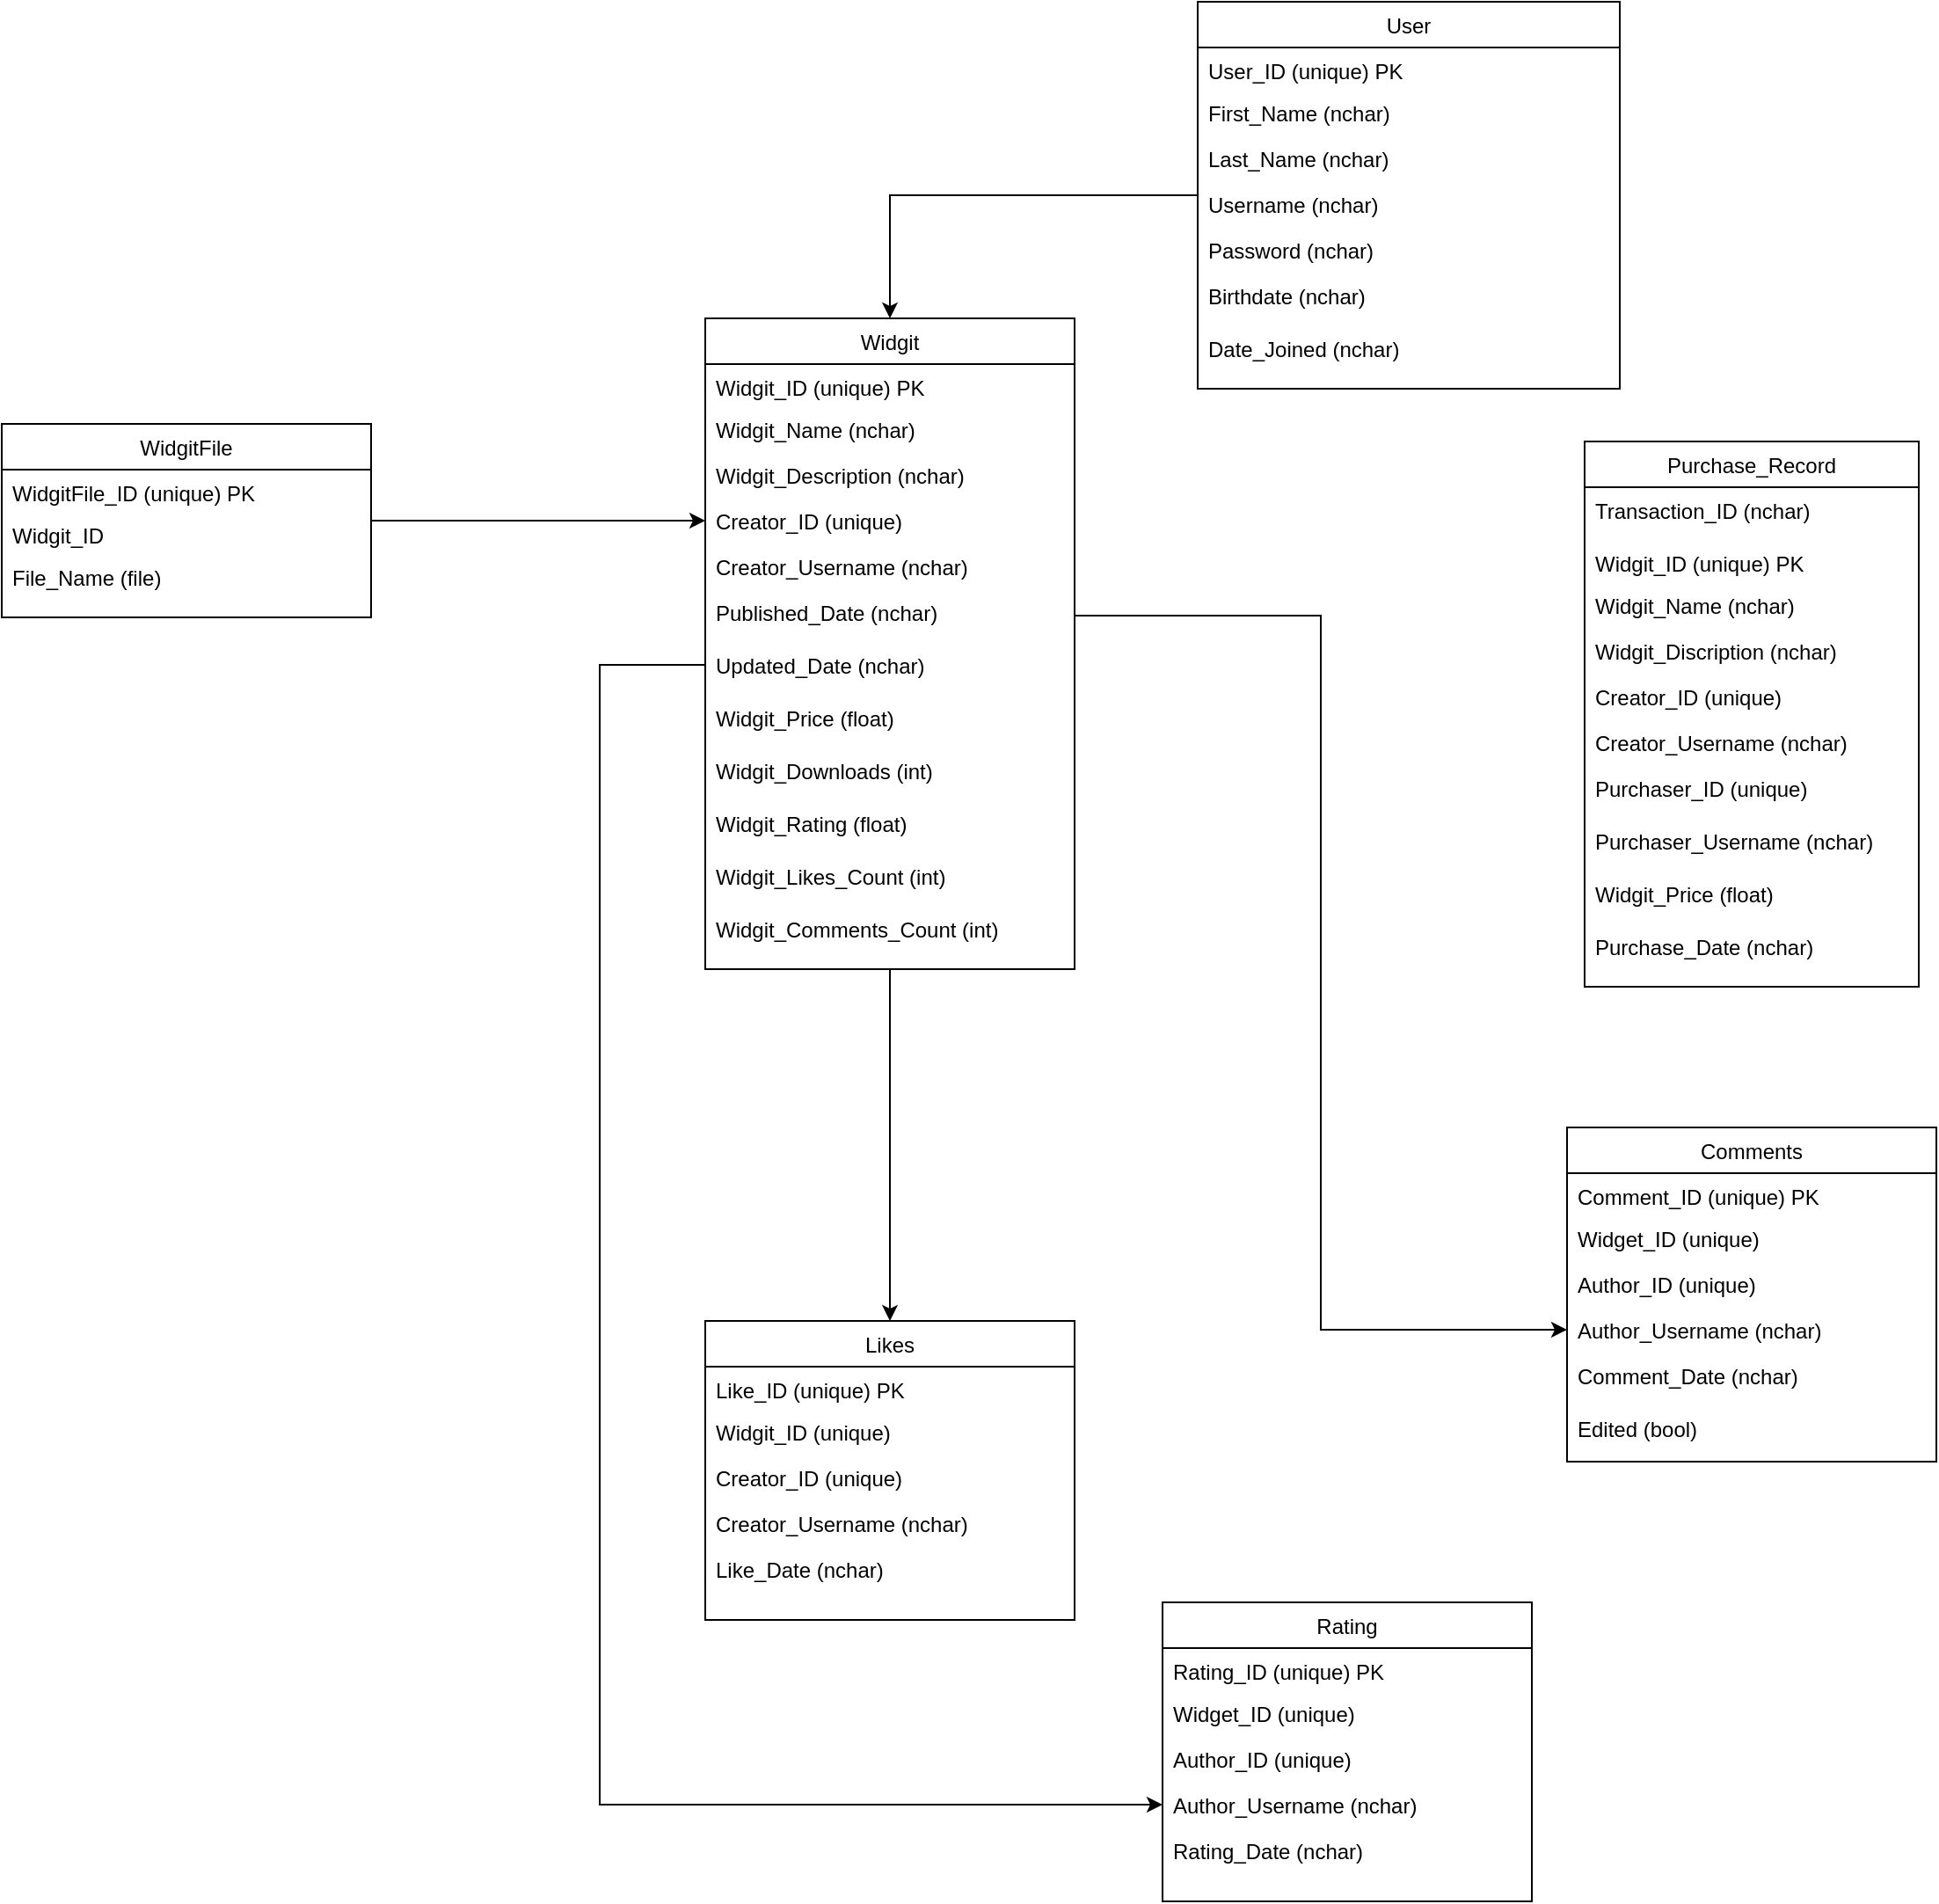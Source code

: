 <mxfile version="20.0.1" type="device"><diagram id="C5RBs43oDa-KdzZeNtuy" name="Page-1"><mxGraphModel dx="1651" dy="913" grid="1" gridSize="10" guides="1" tooltips="1" connect="1" arrows="1" fold="1" page="1" pageScale="1" pageWidth="827" pageHeight="1169" math="0" shadow="0"><root><mxCell id="WIyWlLk6GJQsqaUBKTNV-0"/><mxCell id="WIyWlLk6GJQsqaUBKTNV-1" parent="WIyWlLk6GJQsqaUBKTNV-0"/><mxCell id="Q9jxr-XGowPMga_Ae3CX-39" style="edgeStyle=orthogonalEdgeStyle;rounded=0;orthogonalLoop=1;jettySize=auto;html=1;entryX=0.5;entryY=0;entryDx=0;entryDy=0;" parent="WIyWlLk6GJQsqaUBKTNV-1" source="zkfFHV4jXpPFQw0GAbJ--17" target="at53Gy0_fEq2dd8mY13l-0" edge="1"><mxGeometry relative="1" as="geometry"/></mxCell><mxCell id="zkfFHV4jXpPFQw0GAbJ--17" value="User" style="swimlane;fontStyle=0;align=center;verticalAlign=top;childLayout=stackLayout;horizontal=1;startSize=26;horizontalStack=0;resizeParent=1;resizeLast=0;collapsible=1;marginBottom=0;rounded=0;shadow=0;strokeWidth=1;" parent="WIyWlLk6GJQsqaUBKTNV-1" vertex="1"><mxGeometry x="370" y="50" width="240" height="220" as="geometry"><mxRectangle x="334" y="80" width="160" height="26" as="alternateBounds"/></mxGeometry></mxCell><mxCell id="zkfFHV4jXpPFQw0GAbJ--18" value="User_ID (unique) PK" style="text;align=left;verticalAlign=top;spacingLeft=4;spacingRight=4;overflow=hidden;rotatable=0;points=[[0,0.5],[1,0.5]];portConstraint=eastwest;" parent="zkfFHV4jXpPFQw0GAbJ--17" vertex="1"><mxGeometry y="26" width="240" height="24" as="geometry"/></mxCell><mxCell id="kTDRf6M4w75iQrg6RXi9-18" value="First_Name (nchar)" style="text;align=left;verticalAlign=top;spacingLeft=4;spacingRight=4;overflow=hidden;rotatable=0;points=[[0,0.5],[1,0.5]];portConstraint=eastwest;rounded=0;shadow=0;html=0;" parent="zkfFHV4jXpPFQw0GAbJ--17" vertex="1"><mxGeometry y="50" width="240" height="26" as="geometry"/></mxCell><mxCell id="zkfFHV4jXpPFQw0GAbJ--19" value="Last_Name (nchar)" style="text;align=left;verticalAlign=top;spacingLeft=4;spacingRight=4;overflow=hidden;rotatable=0;points=[[0,0.5],[1,0.5]];portConstraint=eastwest;rounded=0;shadow=0;html=0;" parent="zkfFHV4jXpPFQw0GAbJ--17" vertex="1"><mxGeometry y="76" width="240" height="26" as="geometry"/></mxCell><mxCell id="zkfFHV4jXpPFQw0GAbJ--20" value="Username (nchar)" style="text;align=left;verticalAlign=top;spacingLeft=4;spacingRight=4;overflow=hidden;rotatable=0;points=[[0,0.5],[1,0.5]];portConstraint=eastwest;rounded=0;shadow=0;html=0;" parent="zkfFHV4jXpPFQw0GAbJ--17" vertex="1"><mxGeometry y="102" width="240" height="26" as="geometry"/></mxCell><mxCell id="zkfFHV4jXpPFQw0GAbJ--21" value="Password (nchar)" style="text;align=left;verticalAlign=top;spacingLeft=4;spacingRight=4;overflow=hidden;rotatable=0;points=[[0,0.5],[1,0.5]];portConstraint=eastwest;rounded=0;shadow=0;html=0;" parent="zkfFHV4jXpPFQw0GAbJ--17" vertex="1"><mxGeometry y="128" width="240" height="26" as="geometry"/></mxCell><mxCell id="zkfFHV4jXpPFQw0GAbJ--22" value="Birthdate (nchar) " style="text;align=left;verticalAlign=top;spacingLeft=4;spacingRight=4;overflow=hidden;rotatable=0;points=[[0,0.5],[1,0.5]];portConstraint=eastwest;rounded=0;shadow=0;html=0;" parent="zkfFHV4jXpPFQw0GAbJ--17" vertex="1"><mxGeometry y="154" width="240" height="30" as="geometry"/></mxCell><mxCell id="kTDRf6M4w75iQrg6RXi9-0" value="Date_Joined (nchar)" style="text;align=left;verticalAlign=top;spacingLeft=4;spacingRight=4;overflow=hidden;rotatable=0;points=[[0,0.5],[1,0.5]];portConstraint=eastwest;rounded=0;shadow=0;html=0;" parent="zkfFHV4jXpPFQw0GAbJ--17" vertex="1"><mxGeometry y="184" width="240" height="30" as="geometry"/></mxCell><mxCell id="Q9jxr-XGowPMga_Ae3CX-40" style="edgeStyle=orthogonalEdgeStyle;rounded=0;orthogonalLoop=1;jettySize=auto;html=1;entryX=0.5;entryY=0;entryDx=0;entryDy=0;" parent="WIyWlLk6GJQsqaUBKTNV-1" source="at53Gy0_fEq2dd8mY13l-0" target="Q9jxr-XGowPMga_Ae3CX-23" edge="1"><mxGeometry relative="1" as="geometry"/></mxCell><mxCell id="Q9jxr-XGowPMga_Ae3CX-42" style="edgeStyle=orthogonalEdgeStyle;rounded=0;orthogonalLoop=1;jettySize=auto;html=1;entryX=0;entryY=0.5;entryDx=0;entryDy=0;" parent="WIyWlLk6GJQsqaUBKTNV-1" source="at53Gy0_fEq2dd8mY13l-0" target="Q9jxr-XGowPMga_Ae3CX-35" edge="1"><mxGeometry relative="1" as="geometry"><mxPoint x="50" y="1100" as="targetPoint"/><Array as="points"><mxPoint x="30" y="427"/><mxPoint x="30" y="1075"/></Array></mxGeometry></mxCell><mxCell id="at53Gy0_fEq2dd8mY13l-0" value="Widgit" style="swimlane;fontStyle=0;align=center;verticalAlign=top;childLayout=stackLayout;horizontal=1;startSize=26;horizontalStack=0;resizeParent=1;resizeLast=0;collapsible=1;marginBottom=0;rounded=0;shadow=0;strokeWidth=1;" parent="WIyWlLk6GJQsqaUBKTNV-1" vertex="1"><mxGeometry x="90" y="230" width="210" height="370" as="geometry"><mxRectangle x="334" y="80" width="160" height="26" as="alternateBounds"/></mxGeometry></mxCell><mxCell id="at53Gy0_fEq2dd8mY13l-1" value="Widgit_ID (unique) PK" style="text;align=left;verticalAlign=top;spacingLeft=4;spacingRight=4;overflow=hidden;rotatable=0;points=[[0,0.5],[1,0.5]];portConstraint=eastwest;" parent="at53Gy0_fEq2dd8mY13l-0" vertex="1"><mxGeometry y="26" width="210" height="24" as="geometry"/></mxCell><mxCell id="at53Gy0_fEq2dd8mY13l-2" value="Widgit_Name (nchar)" style="text;align=left;verticalAlign=top;spacingLeft=4;spacingRight=4;overflow=hidden;rotatable=0;points=[[0,0.5],[1,0.5]];portConstraint=eastwest;rounded=0;shadow=0;html=0;" parent="at53Gy0_fEq2dd8mY13l-0" vertex="1"><mxGeometry y="50" width="210" height="26" as="geometry"/></mxCell><mxCell id="at53Gy0_fEq2dd8mY13l-3" value="Widgit_Description (nchar)" style="text;align=left;verticalAlign=top;spacingLeft=4;spacingRight=4;overflow=hidden;rotatable=0;points=[[0,0.5],[1,0.5]];portConstraint=eastwest;rounded=0;shadow=0;html=0;" parent="at53Gy0_fEq2dd8mY13l-0" vertex="1"><mxGeometry y="76" width="210" height="26" as="geometry"/></mxCell><mxCell id="at53Gy0_fEq2dd8mY13l-4" value="Creator_ID (unique)" style="text;align=left;verticalAlign=top;spacingLeft=4;spacingRight=4;overflow=hidden;rotatable=0;points=[[0,0.5],[1,0.5]];portConstraint=eastwest;rounded=0;shadow=0;html=0;" parent="at53Gy0_fEq2dd8mY13l-0" vertex="1"><mxGeometry y="102" width="210" height="26" as="geometry"/></mxCell><mxCell id="at53Gy0_fEq2dd8mY13l-5" value="Creator_Username (nchar)" style="text;align=left;verticalAlign=top;spacingLeft=4;spacingRight=4;overflow=hidden;rotatable=0;points=[[0,0.5],[1,0.5]];portConstraint=eastwest;rounded=0;shadow=0;html=0;" parent="at53Gy0_fEq2dd8mY13l-0" vertex="1"><mxGeometry y="128" width="210" height="26" as="geometry"/></mxCell><mxCell id="at53Gy0_fEq2dd8mY13l-6" value="Published_Date (nchar) " style="text;align=left;verticalAlign=top;spacingLeft=4;spacingRight=4;overflow=hidden;rotatable=0;points=[[0,0.5],[1,0.5]];portConstraint=eastwest;rounded=0;shadow=0;html=0;" parent="at53Gy0_fEq2dd8mY13l-0" vertex="1"><mxGeometry y="154" width="210" height="30" as="geometry"/></mxCell><mxCell id="at53Gy0_fEq2dd8mY13l-7" value="Updated_Date (nchar)" style="text;align=left;verticalAlign=top;spacingLeft=4;spacingRight=4;overflow=hidden;rotatable=0;points=[[0,0.5],[1,0.5]];portConstraint=eastwest;rounded=0;shadow=0;html=0;" parent="at53Gy0_fEq2dd8mY13l-0" vertex="1"><mxGeometry y="184" width="210" height="30" as="geometry"/></mxCell><mxCell id="at53Gy0_fEq2dd8mY13l-8" value="Widgit_Price (float)" style="text;align=left;verticalAlign=top;spacingLeft=4;spacingRight=4;overflow=hidden;rotatable=0;points=[[0,0.5],[1,0.5]];portConstraint=eastwest;rounded=0;shadow=0;html=0;" parent="at53Gy0_fEq2dd8mY13l-0" vertex="1"><mxGeometry y="214" width="210" height="30" as="geometry"/></mxCell><mxCell id="at53Gy0_fEq2dd8mY13l-13" value="Widgit_Downloads (int)" style="text;align=left;verticalAlign=top;spacingLeft=4;spacingRight=4;overflow=hidden;rotatable=0;points=[[0,0.5],[1,0.5]];portConstraint=eastwest;rounded=0;shadow=0;html=0;" parent="at53Gy0_fEq2dd8mY13l-0" vertex="1"><mxGeometry y="244" width="210" height="30" as="geometry"/></mxCell><mxCell id="at53Gy0_fEq2dd8mY13l-14" value="Widgit_Rating (float)" style="text;align=left;verticalAlign=top;spacingLeft=4;spacingRight=4;overflow=hidden;rotatable=0;points=[[0,0.5],[1,0.5]];portConstraint=eastwest;rounded=0;shadow=0;html=0;" parent="at53Gy0_fEq2dd8mY13l-0" vertex="1"><mxGeometry y="274" width="210" height="30" as="geometry"/></mxCell><mxCell id="Q9jxr-XGowPMga_Ae3CX-19" value="Widgit_Likes_Count (int)" style="text;align=left;verticalAlign=top;spacingLeft=4;spacingRight=4;overflow=hidden;rotatable=0;points=[[0,0.5],[1,0.5]];portConstraint=eastwest;rounded=0;shadow=0;html=0;" parent="at53Gy0_fEq2dd8mY13l-0" vertex="1"><mxGeometry y="304" width="210" height="30" as="geometry"/></mxCell><mxCell id="Q9jxr-XGowPMga_Ae3CX-20" value="Widgit_Comments_Count (int)" style="text;align=left;verticalAlign=top;spacingLeft=4;spacingRight=4;overflow=hidden;rotatable=0;points=[[0,0.5],[1,0.5]];portConstraint=eastwest;rounded=0;shadow=0;html=0;" parent="at53Gy0_fEq2dd8mY13l-0" vertex="1"><mxGeometry y="334" width="210" height="30" as="geometry"/></mxCell><mxCell id="at53Gy0_fEq2dd8mY13l-64" value="Purchase_Record" style="swimlane;fontStyle=0;align=center;verticalAlign=top;childLayout=stackLayout;horizontal=1;startSize=26;horizontalStack=0;resizeParent=1;resizeLast=0;collapsible=1;marginBottom=0;rounded=0;shadow=0;strokeWidth=1;" parent="WIyWlLk6GJQsqaUBKTNV-1" vertex="1"><mxGeometry x="590" y="300" width="190" height="310" as="geometry"><mxRectangle x="334" y="80" width="160" height="26" as="alternateBounds"/></mxGeometry></mxCell><mxCell id="at53Gy0_fEq2dd8mY13l-74" value="Transaction_ID (nchar)" style="text;align=left;verticalAlign=top;spacingLeft=4;spacingRight=4;overflow=hidden;rotatable=0;points=[[0,0.5],[1,0.5]];portConstraint=eastwest;rounded=0;shadow=0;html=0;" parent="at53Gy0_fEq2dd8mY13l-64" vertex="1"><mxGeometry y="26" width="190" height="30" as="geometry"/></mxCell><mxCell id="at53Gy0_fEq2dd8mY13l-65" value="Widgit_ID (unique) PK" style="text;align=left;verticalAlign=top;spacingLeft=4;spacingRight=4;overflow=hidden;rotatable=0;points=[[0,0.5],[1,0.5]];portConstraint=eastwest;" parent="at53Gy0_fEq2dd8mY13l-64" vertex="1"><mxGeometry y="56" width="190" height="24" as="geometry"/></mxCell><mxCell id="at53Gy0_fEq2dd8mY13l-66" value="Widgit_Name (nchar)" style="text;align=left;verticalAlign=top;spacingLeft=4;spacingRight=4;overflow=hidden;rotatable=0;points=[[0,0.5],[1,0.5]];portConstraint=eastwest;rounded=0;shadow=0;html=0;" parent="at53Gy0_fEq2dd8mY13l-64" vertex="1"><mxGeometry y="80" width="190" height="26" as="geometry"/></mxCell><mxCell id="at53Gy0_fEq2dd8mY13l-67" value="Widgit_Discription (nchar)" style="text;align=left;verticalAlign=top;spacingLeft=4;spacingRight=4;overflow=hidden;rotatable=0;points=[[0,0.5],[1,0.5]];portConstraint=eastwest;rounded=0;shadow=0;html=0;" parent="at53Gy0_fEq2dd8mY13l-64" vertex="1"><mxGeometry y="106" width="190" height="26" as="geometry"/></mxCell><mxCell id="at53Gy0_fEq2dd8mY13l-68" value="Creator_ID (unique)" style="text;align=left;verticalAlign=top;spacingLeft=4;spacingRight=4;overflow=hidden;rotatable=0;points=[[0,0.5],[1,0.5]];portConstraint=eastwest;rounded=0;shadow=0;html=0;" parent="at53Gy0_fEq2dd8mY13l-64" vertex="1"><mxGeometry y="132" width="190" height="26" as="geometry"/></mxCell><mxCell id="at53Gy0_fEq2dd8mY13l-69" value="Creator_Username (nchar)" style="text;align=left;verticalAlign=top;spacingLeft=4;spacingRight=4;overflow=hidden;rotatable=0;points=[[0,0.5],[1,0.5]];portConstraint=eastwest;rounded=0;shadow=0;html=0;" parent="at53Gy0_fEq2dd8mY13l-64" vertex="1"><mxGeometry y="158" width="190" height="26" as="geometry"/></mxCell><mxCell id="at53Gy0_fEq2dd8mY13l-70" value="Purchaser_ID (unique)" style="text;align=left;verticalAlign=top;spacingLeft=4;spacingRight=4;overflow=hidden;rotatable=0;points=[[0,0.5],[1,0.5]];portConstraint=eastwest;rounded=0;shadow=0;html=0;" parent="at53Gy0_fEq2dd8mY13l-64" vertex="1"><mxGeometry y="184" width="190" height="30" as="geometry"/></mxCell><mxCell id="at53Gy0_fEq2dd8mY13l-71" value="Purchaser_Username (nchar)" style="text;align=left;verticalAlign=top;spacingLeft=4;spacingRight=4;overflow=hidden;rotatable=0;points=[[0,0.5],[1,0.5]];portConstraint=eastwest;rounded=0;shadow=0;html=0;" parent="at53Gy0_fEq2dd8mY13l-64" vertex="1"><mxGeometry y="214" width="190" height="30" as="geometry"/></mxCell><mxCell id="at53Gy0_fEq2dd8mY13l-72" value="Widgit_Price (float)" style="text;align=left;verticalAlign=top;spacingLeft=4;spacingRight=4;overflow=hidden;rotatable=0;points=[[0,0.5],[1,0.5]];portConstraint=eastwest;rounded=0;shadow=0;html=0;" parent="at53Gy0_fEq2dd8mY13l-64" vertex="1"><mxGeometry y="244" width="190" height="30" as="geometry"/></mxCell><mxCell id="at53Gy0_fEq2dd8mY13l-73" value="Purchase_Date (nchar)" style="text;align=left;verticalAlign=top;spacingLeft=4;spacingRight=4;overflow=hidden;rotatable=0;points=[[0,0.5],[1,0.5]];portConstraint=eastwest;rounded=0;shadow=0;html=0;" parent="at53Gy0_fEq2dd8mY13l-64" vertex="1"><mxGeometry y="274" width="190" height="30" as="geometry"/></mxCell><mxCell id="Q9jxr-XGowPMga_Ae3CX-4" value="Comments" style="swimlane;fontStyle=0;align=center;verticalAlign=top;childLayout=stackLayout;horizontal=1;startSize=26;horizontalStack=0;resizeParent=1;resizeLast=0;collapsible=1;marginBottom=0;rounded=0;shadow=0;strokeWidth=1;" parent="WIyWlLk6GJQsqaUBKTNV-1" vertex="1"><mxGeometry x="580" y="690" width="210" height="190" as="geometry"><mxRectangle x="334" y="80" width="160" height="26" as="alternateBounds"/></mxGeometry></mxCell><mxCell id="Q9jxr-XGowPMga_Ae3CX-5" value="Comment_ID (unique) PK" style="text;align=left;verticalAlign=top;spacingLeft=4;spacingRight=4;overflow=hidden;rotatable=0;points=[[0,0.5],[1,0.5]];portConstraint=eastwest;" parent="Q9jxr-XGowPMga_Ae3CX-4" vertex="1"><mxGeometry y="26" width="210" height="24" as="geometry"/></mxCell><mxCell id="Q9jxr-XGowPMga_Ae3CX-6" value="Widget_ID (unique) " style="text;align=left;verticalAlign=top;spacingLeft=4;spacingRight=4;overflow=hidden;rotatable=0;points=[[0,0.5],[1,0.5]];portConstraint=eastwest;rounded=0;shadow=0;html=0;" parent="Q9jxr-XGowPMga_Ae3CX-4" vertex="1"><mxGeometry y="50" width="210" height="26" as="geometry"/></mxCell><mxCell id="Q9jxr-XGowPMga_Ae3CX-8" value="Author_ID (unique)" style="text;align=left;verticalAlign=top;spacingLeft=4;spacingRight=4;overflow=hidden;rotatable=0;points=[[0,0.5],[1,0.5]];portConstraint=eastwest;rounded=0;shadow=0;html=0;" parent="Q9jxr-XGowPMga_Ae3CX-4" vertex="1"><mxGeometry y="76" width="210" height="26" as="geometry"/></mxCell><mxCell id="Q9jxr-XGowPMga_Ae3CX-9" value="Author_Username (nchar)" style="text;align=left;verticalAlign=top;spacingLeft=4;spacingRight=4;overflow=hidden;rotatable=0;points=[[0,0.5],[1,0.5]];portConstraint=eastwest;rounded=0;shadow=0;html=0;" parent="Q9jxr-XGowPMga_Ae3CX-4" vertex="1"><mxGeometry y="102" width="210" height="26" as="geometry"/></mxCell><mxCell id="Q9jxr-XGowPMga_Ae3CX-10" value="Comment_Date (nchar) " style="text;align=left;verticalAlign=top;spacingLeft=4;spacingRight=4;overflow=hidden;rotatable=0;points=[[0,0.5],[1,0.5]];portConstraint=eastwest;rounded=0;shadow=0;html=0;" parent="Q9jxr-XGowPMga_Ae3CX-4" vertex="1"><mxGeometry y="128" width="210" height="30" as="geometry"/></mxCell><mxCell id="Q9jxr-XGowPMga_Ae3CX-22" value="Edited (bool)" style="text;align=left;verticalAlign=top;spacingLeft=4;spacingRight=4;overflow=hidden;rotatable=0;points=[[0,0.5],[1,0.5]];portConstraint=eastwest;rounded=0;shadow=0;html=0;" parent="Q9jxr-XGowPMga_Ae3CX-4" vertex="1"><mxGeometry y="158" width="210" height="30" as="geometry"/></mxCell><mxCell id="Q9jxr-XGowPMga_Ae3CX-23" value="Likes" style="swimlane;fontStyle=0;align=center;verticalAlign=top;childLayout=stackLayout;horizontal=1;startSize=26;horizontalStack=0;resizeParent=1;resizeLast=0;collapsible=1;marginBottom=0;rounded=0;shadow=0;strokeWidth=1;" parent="WIyWlLk6GJQsqaUBKTNV-1" vertex="1"><mxGeometry x="90" y="800" width="210" height="170" as="geometry"><mxRectangle x="334" y="80" width="160" height="26" as="alternateBounds"/></mxGeometry></mxCell><mxCell id="Q9jxr-XGowPMga_Ae3CX-24" value="Like_ID (unique) PK" style="text;align=left;verticalAlign=top;spacingLeft=4;spacingRight=4;overflow=hidden;rotatable=0;points=[[0,0.5],[1,0.5]];portConstraint=eastwest;" parent="Q9jxr-XGowPMga_Ae3CX-23" vertex="1"><mxGeometry y="26" width="210" height="24" as="geometry"/></mxCell><mxCell id="Q9jxr-XGowPMga_Ae3CX-25" value="Widgit_ID (unique) " style="text;align=left;verticalAlign=top;spacingLeft=4;spacingRight=4;overflow=hidden;rotatable=0;points=[[0,0.5],[1,0.5]];portConstraint=eastwest;rounded=0;shadow=0;html=0;" parent="Q9jxr-XGowPMga_Ae3CX-23" vertex="1"><mxGeometry y="50" width="210" height="26" as="geometry"/></mxCell><mxCell id="Q9jxr-XGowPMga_Ae3CX-26" value="Creator_ID (unique)" style="text;align=left;verticalAlign=top;spacingLeft=4;spacingRight=4;overflow=hidden;rotatable=0;points=[[0,0.5],[1,0.5]];portConstraint=eastwest;rounded=0;shadow=0;html=0;" parent="Q9jxr-XGowPMga_Ae3CX-23" vertex="1"><mxGeometry y="76" width="210" height="26" as="geometry"/></mxCell><mxCell id="Q9jxr-XGowPMga_Ae3CX-27" value="Creator_Username (nchar)" style="text;align=left;verticalAlign=top;spacingLeft=4;spacingRight=4;overflow=hidden;rotatable=0;points=[[0,0.5],[1,0.5]];portConstraint=eastwest;rounded=0;shadow=0;html=0;" parent="Q9jxr-XGowPMga_Ae3CX-23" vertex="1"><mxGeometry y="102" width="210" height="26" as="geometry"/></mxCell><mxCell id="Q9jxr-XGowPMga_Ae3CX-28" value="Like_Date (nchar) " style="text;align=left;verticalAlign=top;spacingLeft=4;spacingRight=4;overflow=hidden;rotatable=0;points=[[0,0.5],[1,0.5]];portConstraint=eastwest;rounded=0;shadow=0;html=0;" parent="Q9jxr-XGowPMga_Ae3CX-23" vertex="1"><mxGeometry y="128" width="210" height="30" as="geometry"/></mxCell><mxCell id="Q9jxr-XGowPMga_Ae3CX-31" value="Rating" style="swimlane;fontStyle=0;align=center;verticalAlign=top;childLayout=stackLayout;horizontal=1;startSize=26;horizontalStack=0;resizeParent=1;resizeLast=0;collapsible=1;marginBottom=0;rounded=0;shadow=0;strokeWidth=1;" parent="WIyWlLk6GJQsqaUBKTNV-1" vertex="1"><mxGeometry x="350" y="960" width="210" height="170" as="geometry"><mxRectangle x="334" y="80" width="160" height="26" as="alternateBounds"/></mxGeometry></mxCell><mxCell id="Q9jxr-XGowPMga_Ae3CX-32" value="Rating_ID (unique) PK" style="text;align=left;verticalAlign=top;spacingLeft=4;spacingRight=4;overflow=hidden;rotatable=0;points=[[0,0.5],[1,0.5]];portConstraint=eastwest;" parent="Q9jxr-XGowPMga_Ae3CX-31" vertex="1"><mxGeometry y="26" width="210" height="24" as="geometry"/></mxCell><mxCell id="Q9jxr-XGowPMga_Ae3CX-33" value="Widget_ID (unique) " style="text;align=left;verticalAlign=top;spacingLeft=4;spacingRight=4;overflow=hidden;rotatable=0;points=[[0,0.5],[1,0.5]];portConstraint=eastwest;rounded=0;shadow=0;html=0;" parent="Q9jxr-XGowPMga_Ae3CX-31" vertex="1"><mxGeometry y="50" width="210" height="26" as="geometry"/></mxCell><mxCell id="Q9jxr-XGowPMga_Ae3CX-34" value="Author_ID (unique)" style="text;align=left;verticalAlign=top;spacingLeft=4;spacingRight=4;overflow=hidden;rotatable=0;points=[[0,0.5],[1,0.5]];portConstraint=eastwest;rounded=0;shadow=0;html=0;" parent="Q9jxr-XGowPMga_Ae3CX-31" vertex="1"><mxGeometry y="76" width="210" height="26" as="geometry"/></mxCell><mxCell id="Q9jxr-XGowPMga_Ae3CX-35" value="Author_Username (nchar)" style="text;align=left;verticalAlign=top;spacingLeft=4;spacingRight=4;overflow=hidden;rotatable=0;points=[[0,0.5],[1,0.5]];portConstraint=eastwest;rounded=0;shadow=0;html=0;" parent="Q9jxr-XGowPMga_Ae3CX-31" vertex="1"><mxGeometry y="102" width="210" height="26" as="geometry"/></mxCell><mxCell id="Q9jxr-XGowPMga_Ae3CX-36" value="Rating_Date (nchar) " style="text;align=left;verticalAlign=top;spacingLeft=4;spacingRight=4;overflow=hidden;rotatable=0;points=[[0,0.5],[1,0.5]];portConstraint=eastwest;rounded=0;shadow=0;html=0;" parent="Q9jxr-XGowPMga_Ae3CX-31" vertex="1"><mxGeometry y="128" width="210" height="30" as="geometry"/></mxCell><mxCell id="Q9jxr-XGowPMga_Ae3CX-41" style="edgeStyle=orthogonalEdgeStyle;rounded=0;orthogonalLoop=1;jettySize=auto;html=1;entryX=0;entryY=0.5;entryDx=0;entryDy=0;" parent="WIyWlLk6GJQsqaUBKTNV-1" source="at53Gy0_fEq2dd8mY13l-6" target="Q9jxr-XGowPMga_Ae3CX-9" edge="1"><mxGeometry relative="1" as="geometry"/></mxCell><mxCell id="cVSemzF6oifb8aHhb7dH-16" style="edgeStyle=orthogonalEdgeStyle;rounded=0;orthogonalLoop=1;jettySize=auto;html=1;entryX=0;entryY=0.5;entryDx=0;entryDy=0;" edge="1" parent="WIyWlLk6GJQsqaUBKTNV-1" source="cVSemzF6oifb8aHhb7dH-0" target="at53Gy0_fEq2dd8mY13l-4"><mxGeometry relative="1" as="geometry"/></mxCell><mxCell id="cVSemzF6oifb8aHhb7dH-0" value="WidgitFile" style="swimlane;fontStyle=0;align=center;verticalAlign=top;childLayout=stackLayout;horizontal=1;startSize=26;horizontalStack=0;resizeParent=1;resizeLast=0;collapsible=1;marginBottom=0;rounded=0;shadow=0;strokeWidth=1;" vertex="1" parent="WIyWlLk6GJQsqaUBKTNV-1"><mxGeometry x="-310" y="290" width="210" height="110" as="geometry"><mxRectangle x="334" y="80" width="160" height="26" as="alternateBounds"/></mxGeometry></mxCell><mxCell id="cVSemzF6oifb8aHhb7dH-13" value="WidgitFile_ID (unique) PK" style="text;align=left;verticalAlign=top;spacingLeft=4;spacingRight=4;overflow=hidden;rotatable=0;points=[[0,0.5],[1,0.5]];portConstraint=eastwest;" vertex="1" parent="cVSemzF6oifb8aHhb7dH-0"><mxGeometry y="26" width="210" height="24" as="geometry"/></mxCell><mxCell id="cVSemzF6oifb8aHhb7dH-14" value="Widgit_ID" style="text;align=left;verticalAlign=top;spacingLeft=4;spacingRight=4;overflow=hidden;rotatable=0;points=[[0,0.5],[1,0.5]];portConstraint=eastwest;" vertex="1" parent="cVSemzF6oifb8aHhb7dH-0"><mxGeometry y="50" width="210" height="24" as="geometry"/></mxCell><mxCell id="cVSemzF6oifb8aHhb7dH-15" value="File_Name (file)" style="text;align=left;verticalAlign=top;spacingLeft=4;spacingRight=4;overflow=hidden;rotatable=0;points=[[0,0.5],[1,0.5]];portConstraint=eastwest;" vertex="1" parent="cVSemzF6oifb8aHhb7dH-0"><mxGeometry y="74" width="210" height="24" as="geometry"/></mxCell></root></mxGraphModel></diagram></mxfile>